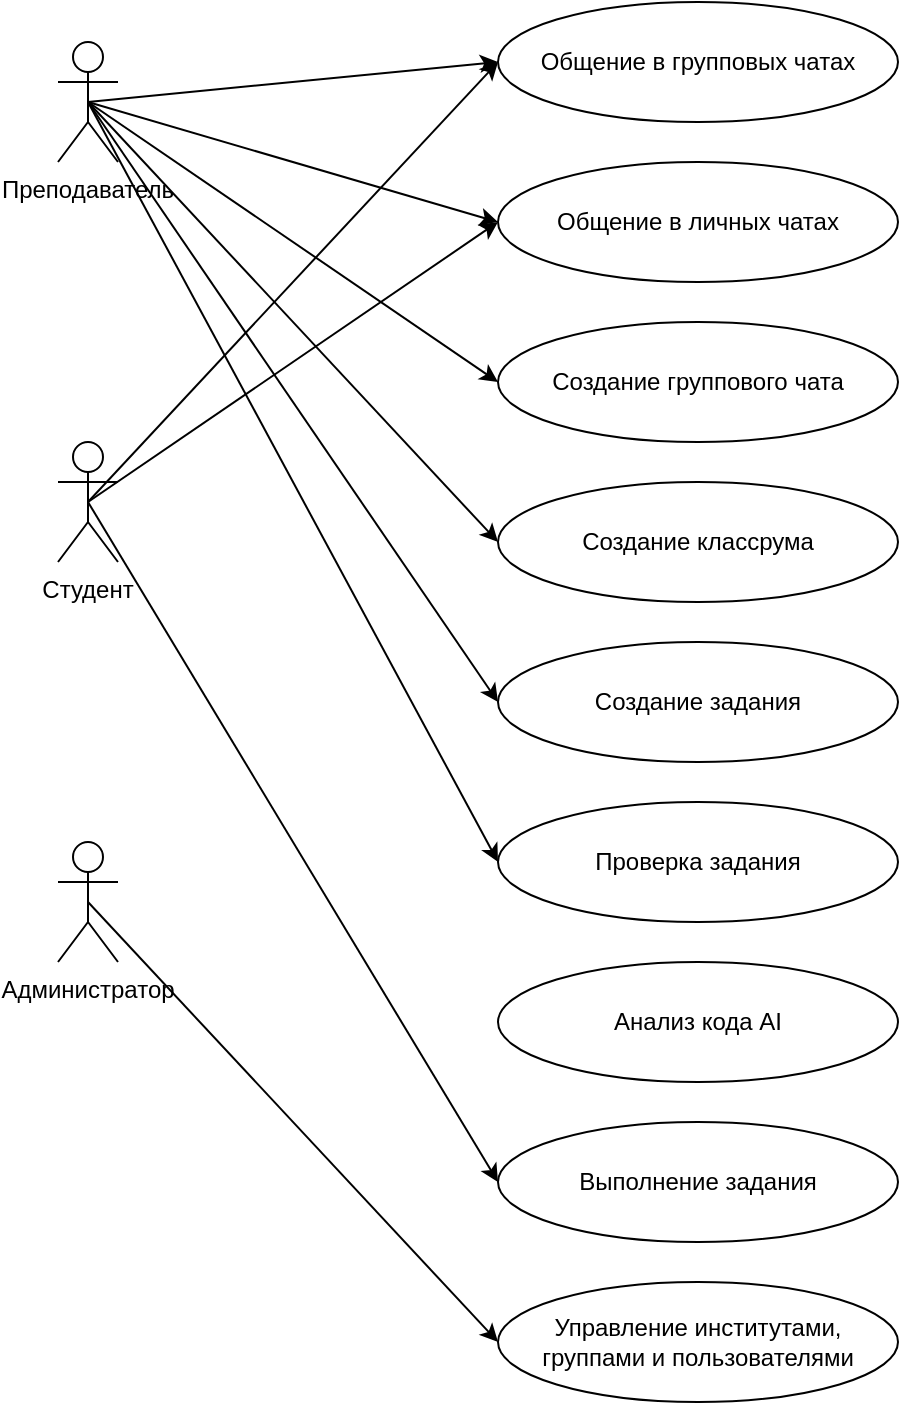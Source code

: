 <mxfile version="26.2.15">
  <diagram name="Page-1" id="0HL29SmufusCmeRaTs2U">
    <mxGraphModel dx="74287" dy="55216" grid="1" gridSize="10" guides="1" tooltips="1" connect="1" arrows="1" fold="1" page="1" pageScale="1" pageWidth="827" pageHeight="1169" math="0" shadow="0">
      <root>
        <mxCell id="0" />
        <mxCell id="1" parent="0" />
        <mxCell id="fE8lOmzjyD2gMwtdOkrQ-1" style="edgeStyle=none;rounded=0;orthogonalLoop=1;jettySize=auto;html=1;exitX=0.5;exitY=0.5;exitDx=0;exitDy=0;exitPerimeter=0;entryX=0;entryY=0.5;entryDx=0;entryDy=0;" edge="1" parent="1" source="fE8lOmzjyD2gMwtdOkrQ-7" target="fE8lOmzjyD2gMwtdOkrQ-14">
          <mxGeometry relative="1" as="geometry" />
        </mxCell>
        <mxCell id="fE8lOmzjyD2gMwtdOkrQ-2" style="edgeStyle=none;rounded=0;orthogonalLoop=1;jettySize=auto;html=1;exitX=0.5;exitY=0.5;exitDx=0;exitDy=0;exitPerimeter=0;entryX=0;entryY=0.5;entryDx=0;entryDy=0;" edge="1" parent="1" source="fE8lOmzjyD2gMwtdOkrQ-7" target="fE8lOmzjyD2gMwtdOkrQ-16">
          <mxGeometry relative="1" as="geometry" />
        </mxCell>
        <mxCell id="fE8lOmzjyD2gMwtdOkrQ-3" style="edgeStyle=none;rounded=0;orthogonalLoop=1;jettySize=auto;html=1;exitX=0.5;exitY=0.5;exitDx=0;exitDy=0;exitPerimeter=0;entryX=0;entryY=0.5;entryDx=0;entryDy=0;" edge="1" parent="1" source="fE8lOmzjyD2gMwtdOkrQ-7" target="fE8lOmzjyD2gMwtdOkrQ-15">
          <mxGeometry relative="1" as="geometry" />
        </mxCell>
        <mxCell id="fE8lOmzjyD2gMwtdOkrQ-4" style="edgeStyle=none;rounded=0;orthogonalLoop=1;jettySize=auto;html=1;exitX=0.5;exitY=0.5;exitDx=0;exitDy=0;exitPerimeter=0;entryX=0;entryY=0.5;entryDx=0;entryDy=0;" edge="1" parent="1" source="fE8lOmzjyD2gMwtdOkrQ-7" target="fE8lOmzjyD2gMwtdOkrQ-17">
          <mxGeometry relative="1" as="geometry" />
        </mxCell>
        <mxCell id="fE8lOmzjyD2gMwtdOkrQ-5" style="edgeStyle=none;rounded=0;orthogonalLoop=1;jettySize=auto;html=1;exitX=0.5;exitY=0.5;exitDx=0;exitDy=0;exitPerimeter=0;entryX=0;entryY=0.5;entryDx=0;entryDy=0;" edge="1" parent="1" source="fE8lOmzjyD2gMwtdOkrQ-7" target="fE8lOmzjyD2gMwtdOkrQ-18">
          <mxGeometry relative="1" as="geometry" />
        </mxCell>
        <mxCell id="fE8lOmzjyD2gMwtdOkrQ-6" style="edgeStyle=none;rounded=0;orthogonalLoop=1;jettySize=auto;html=1;exitX=0.5;exitY=0.5;exitDx=0;exitDy=0;exitPerimeter=0;entryX=0;entryY=0.5;entryDx=0;entryDy=0;" edge="1" parent="1" source="fE8lOmzjyD2gMwtdOkrQ-7" target="fE8lOmzjyD2gMwtdOkrQ-19">
          <mxGeometry relative="1" as="geometry" />
        </mxCell>
        <mxCell id="fE8lOmzjyD2gMwtdOkrQ-7" value="Преподаватель" style="shape=umlActor;verticalLabelPosition=bottom;verticalAlign=top;" vertex="1" parent="1">
          <mxGeometry x="-72572" y="-52350" width="30" height="60" as="geometry" />
        </mxCell>
        <mxCell id="fE8lOmzjyD2gMwtdOkrQ-8" style="edgeStyle=none;rounded=0;orthogonalLoop=1;jettySize=auto;html=1;exitX=0.5;exitY=0.5;exitDx=0;exitDy=0;exitPerimeter=0;" edge="1" parent="1" source="fE8lOmzjyD2gMwtdOkrQ-11">
          <mxGeometry relative="1" as="geometry">
            <mxPoint x="-72352" y="-52340" as="targetPoint" />
          </mxGeometry>
        </mxCell>
        <mxCell id="fE8lOmzjyD2gMwtdOkrQ-9" style="edgeStyle=none;rounded=0;orthogonalLoop=1;jettySize=auto;html=1;exitX=0.5;exitY=0.5;exitDx=0;exitDy=0;exitPerimeter=0;entryX=0;entryY=0.5;entryDx=0;entryDy=0;" edge="1" parent="1" source="fE8lOmzjyD2gMwtdOkrQ-11" target="fE8lOmzjyD2gMwtdOkrQ-15">
          <mxGeometry relative="1" as="geometry" />
        </mxCell>
        <mxCell id="fE8lOmzjyD2gMwtdOkrQ-10" style="edgeStyle=none;rounded=0;orthogonalLoop=1;jettySize=auto;html=1;exitX=0.5;exitY=0.5;exitDx=0;exitDy=0;exitPerimeter=0;entryX=0;entryY=0.5;entryDx=0;entryDy=0;" edge="1" parent="1" source="fE8lOmzjyD2gMwtdOkrQ-11" target="fE8lOmzjyD2gMwtdOkrQ-21">
          <mxGeometry relative="1" as="geometry" />
        </mxCell>
        <mxCell id="fE8lOmzjyD2gMwtdOkrQ-11" value="Студент" style="shape=umlActor;verticalLabelPosition=bottom;verticalAlign=top;" vertex="1" parent="1">
          <mxGeometry x="-72572" y="-52150" width="30" height="60" as="geometry" />
        </mxCell>
        <mxCell id="fE8lOmzjyD2gMwtdOkrQ-12" style="rounded=0;orthogonalLoop=1;jettySize=auto;html=1;exitX=0.5;exitY=0.5;exitDx=0;exitDy=0;exitPerimeter=0;entryX=0;entryY=0.5;entryDx=0;entryDy=0;" edge="1" parent="1" source="fE8lOmzjyD2gMwtdOkrQ-13" target="fE8lOmzjyD2gMwtdOkrQ-22">
          <mxGeometry relative="1" as="geometry" />
        </mxCell>
        <mxCell id="fE8lOmzjyD2gMwtdOkrQ-13" value="Администратор" style="shape=umlActor;verticalLabelPosition=bottom;verticalAlign=top;" vertex="1" parent="1">
          <mxGeometry x="-72572" y="-51950" width="30" height="60" as="geometry" />
        </mxCell>
        <mxCell id="fE8lOmzjyD2gMwtdOkrQ-14" value="Общение в групповых чатах" style="ellipse;whiteSpace=wrap;html=1;" vertex="1" parent="1">
          <mxGeometry x="-72352" y="-52370" width="200" height="60" as="geometry" />
        </mxCell>
        <mxCell id="fE8lOmzjyD2gMwtdOkrQ-15" value="Общение в личных чатах" style="ellipse;whiteSpace=wrap;html=1;" vertex="1" parent="1">
          <mxGeometry x="-72352" y="-52290" width="200" height="60" as="geometry" />
        </mxCell>
        <mxCell id="fE8lOmzjyD2gMwtdOkrQ-16" value="Создание группового чата" style="ellipse;whiteSpace=wrap;html=1;" vertex="1" parent="1">
          <mxGeometry x="-72352" y="-52210" width="200" height="60" as="geometry" />
        </mxCell>
        <mxCell id="fE8lOmzjyD2gMwtdOkrQ-17" value="Создание классрума" style="ellipse;whiteSpace=wrap;html=1;" vertex="1" parent="1">
          <mxGeometry x="-72352" y="-52130" width="200" height="60" as="geometry" />
        </mxCell>
        <mxCell id="fE8lOmzjyD2gMwtdOkrQ-18" value="Создание задания" style="ellipse;whiteSpace=wrap;html=1;" vertex="1" parent="1">
          <mxGeometry x="-72352" y="-52050" width="200" height="60" as="geometry" />
        </mxCell>
        <mxCell id="fE8lOmzjyD2gMwtdOkrQ-19" value="Проверка задания" style="ellipse;whiteSpace=wrap;html=1;" vertex="1" parent="1">
          <mxGeometry x="-72352" y="-51970" width="200" height="60" as="geometry" />
        </mxCell>
        <mxCell id="fE8lOmzjyD2gMwtdOkrQ-20" value="Анализ кода AI" style="ellipse;whiteSpace=wrap;html=1;" vertex="1" parent="1">
          <mxGeometry x="-72352" y="-51890" width="200" height="60" as="geometry" />
        </mxCell>
        <mxCell id="fE8lOmzjyD2gMwtdOkrQ-21" value="Выполнение задания" style="ellipse;whiteSpace=wrap;html=1;" vertex="1" parent="1">
          <mxGeometry x="-72352" y="-51810" width="200" height="60" as="geometry" />
        </mxCell>
        <mxCell id="fE8lOmzjyD2gMwtdOkrQ-22" value="Управление институтами, группами и пользователями" style="ellipse;whiteSpace=wrap;html=1;" vertex="1" parent="1">
          <mxGeometry x="-72352" y="-51730" width="200" height="60" as="geometry" />
        </mxCell>
      </root>
    </mxGraphModel>
  </diagram>
</mxfile>
